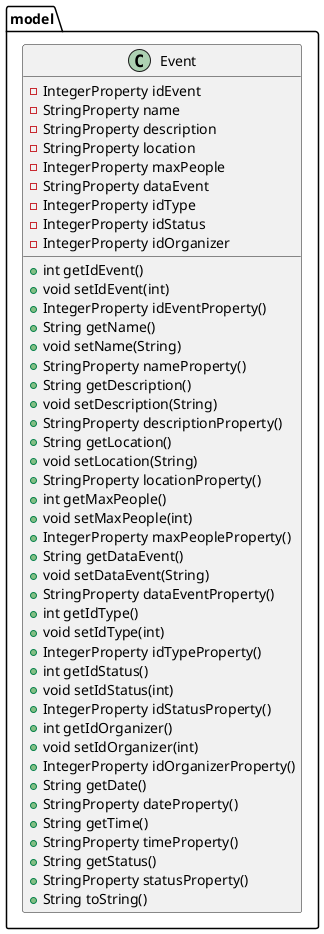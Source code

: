 @startuml
class model.Event {
- IntegerProperty idEvent
- StringProperty name
- StringProperty description
- StringProperty location
- IntegerProperty maxPeople
- StringProperty dataEvent
- IntegerProperty idType
- IntegerProperty idStatus
- IntegerProperty idOrganizer
+ int getIdEvent()
+ void setIdEvent(int)
+ IntegerProperty idEventProperty()
+ String getName()
+ void setName(String)
+ StringProperty nameProperty()
+ String getDescription()
+ void setDescription(String)
+ StringProperty descriptionProperty()
+ String getLocation()
+ void setLocation(String)
+ StringProperty locationProperty()
+ int getMaxPeople()
+ void setMaxPeople(int)
+ IntegerProperty maxPeopleProperty()
+ String getDataEvent()
+ void setDataEvent(String)
+ StringProperty dataEventProperty()
+ int getIdType()
+ void setIdType(int)
+ IntegerProperty idTypeProperty()
+ int getIdStatus()
+ void setIdStatus(int)
+ IntegerProperty idStatusProperty()
+ int getIdOrganizer()
+ void setIdOrganizer(int)
+ IntegerProperty idOrganizerProperty()
+ String getDate()
+ StringProperty dateProperty()
+ String getTime()
+ StringProperty timeProperty()
+ String getStatus()
+ StringProperty statusProperty()
+ String toString()
}


@enduml